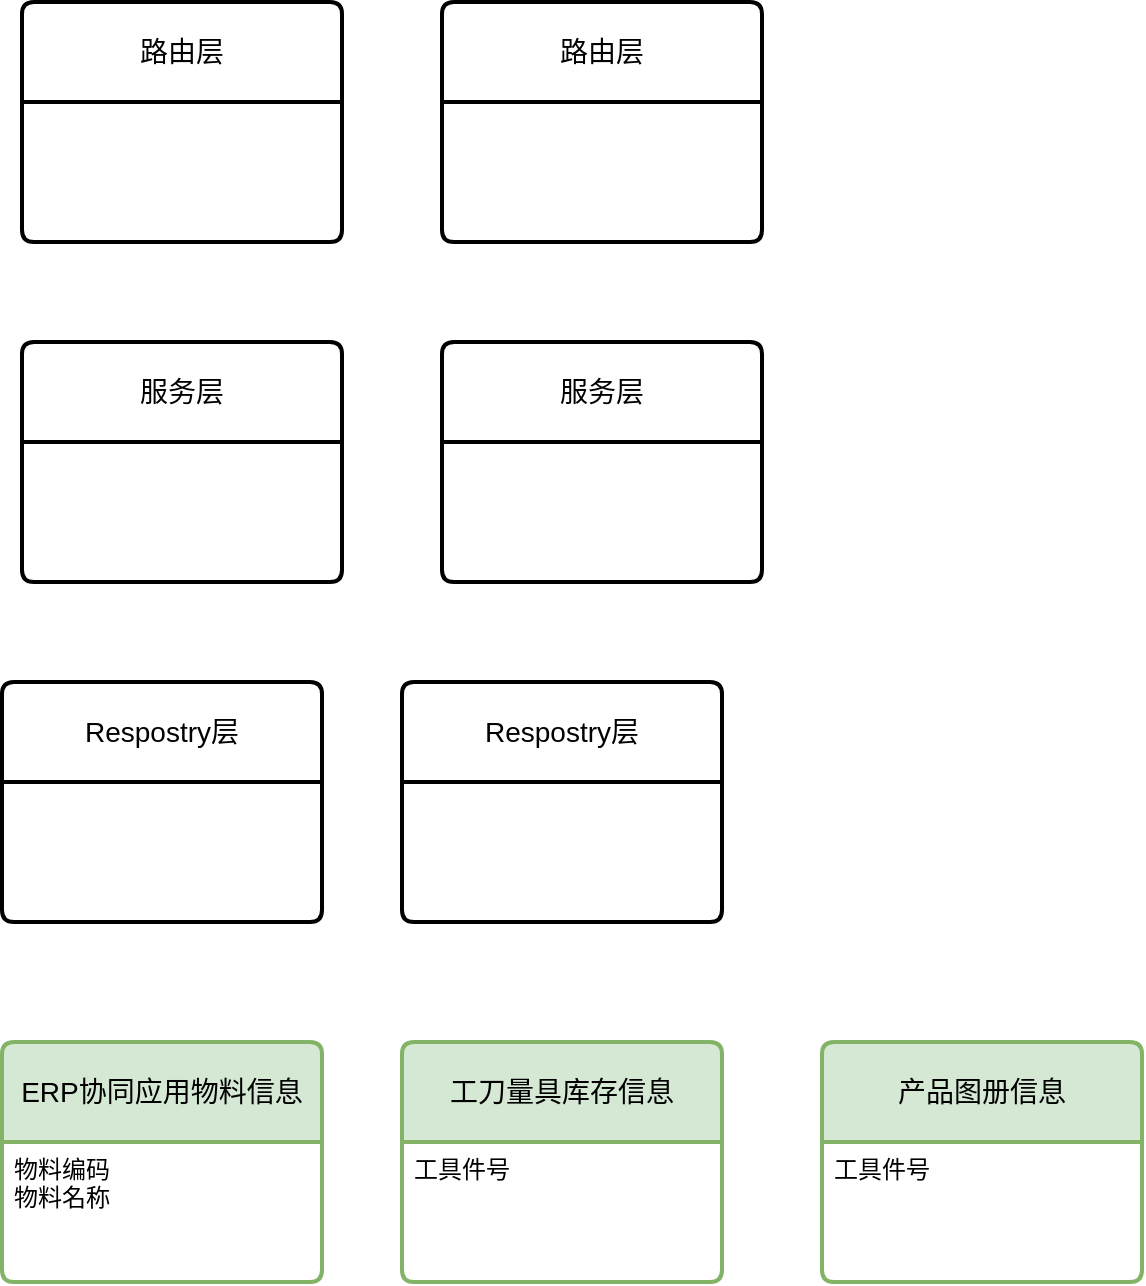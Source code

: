 <mxfile version="24.4.13" type="github">
  <diagram name="第 1 页" id="1SCkTniHAd78GKz6nHHC">
    <mxGraphModel dx="1468" dy="738" grid="1" gridSize="10" guides="1" tooltips="1" connect="1" arrows="1" fold="1" page="1" pageScale="1" pageWidth="827" pageHeight="1169" math="0" shadow="0">
      <root>
        <mxCell id="0" />
        <mxCell id="1" parent="0" />
        <mxCell id="7zg5uooO7zGUEo9tCOfG-1" value="ERP协同应用物料信息" style="swimlane;childLayout=stackLayout;horizontal=1;startSize=50;horizontalStack=0;rounded=1;fontSize=14;fontStyle=0;strokeWidth=2;resizeParent=0;resizeLast=1;shadow=0;dashed=0;align=center;arcSize=4;whiteSpace=wrap;html=1;fillColor=#d5e8d4;strokeColor=#82b366;" vertex="1" parent="1">
          <mxGeometry x="160" y="560" width="160" height="120" as="geometry" />
        </mxCell>
        <mxCell id="7zg5uooO7zGUEo9tCOfG-2" value="物料编码&lt;div&gt;物料名称&lt;/div&gt;" style="align=left;strokeColor=none;fillColor=none;spacingLeft=4;fontSize=12;verticalAlign=top;resizable=0;rotatable=0;part=1;html=1;" vertex="1" parent="7zg5uooO7zGUEo9tCOfG-1">
          <mxGeometry y="50" width="160" height="70" as="geometry" />
        </mxCell>
        <mxCell id="7zg5uooO7zGUEo9tCOfG-5" value="工刀量具库存信息" style="swimlane;childLayout=stackLayout;horizontal=1;startSize=50;horizontalStack=0;rounded=1;fontSize=14;fontStyle=0;strokeWidth=2;resizeParent=0;resizeLast=1;shadow=0;dashed=0;align=center;arcSize=4;whiteSpace=wrap;html=1;fillColor=#d5e8d4;strokeColor=#82b366;" vertex="1" parent="1">
          <mxGeometry x="360" y="560" width="160" height="120" as="geometry" />
        </mxCell>
        <mxCell id="7zg5uooO7zGUEo9tCOfG-6" value="工具件号" style="align=left;strokeColor=none;fillColor=none;spacingLeft=4;fontSize=12;verticalAlign=top;resizable=0;rotatable=0;part=1;html=1;" vertex="1" parent="7zg5uooO7zGUEo9tCOfG-5">
          <mxGeometry y="50" width="160" height="70" as="geometry" />
        </mxCell>
        <mxCell id="7zg5uooO7zGUEo9tCOfG-8" value="Respostry层" style="swimlane;childLayout=stackLayout;horizontal=1;startSize=50;horizontalStack=0;rounded=1;fontSize=14;fontStyle=0;strokeWidth=2;resizeParent=0;resizeLast=1;shadow=0;dashed=0;align=center;arcSize=4;whiteSpace=wrap;html=1;" vertex="1" parent="1">
          <mxGeometry x="160" y="380" width="160" height="120" as="geometry" />
        </mxCell>
        <mxCell id="7zg5uooO7zGUEo9tCOfG-10" value="服务层" style="swimlane;childLayout=stackLayout;horizontal=1;startSize=50;horizontalStack=0;rounded=1;fontSize=14;fontStyle=0;strokeWidth=2;resizeParent=0;resizeLast=1;shadow=0;dashed=0;align=center;arcSize=4;whiteSpace=wrap;html=1;" vertex="1" parent="1">
          <mxGeometry x="170" y="210" width="160" height="120" as="geometry" />
        </mxCell>
        <mxCell id="7zg5uooO7zGUEo9tCOfG-11" value="路由层" style="swimlane;childLayout=stackLayout;horizontal=1;startSize=50;horizontalStack=0;rounded=1;fontSize=14;fontStyle=0;strokeWidth=2;resizeParent=0;resizeLast=1;shadow=0;dashed=0;align=center;arcSize=4;whiteSpace=wrap;html=1;" vertex="1" parent="1">
          <mxGeometry x="170" y="40" width="160" height="120" as="geometry" />
        </mxCell>
        <mxCell id="7zg5uooO7zGUEo9tCOfG-12" value="Respostry层" style="swimlane;childLayout=stackLayout;horizontal=1;startSize=50;horizontalStack=0;rounded=1;fontSize=14;fontStyle=0;strokeWidth=2;resizeParent=0;resizeLast=1;shadow=0;dashed=0;align=center;arcSize=4;whiteSpace=wrap;html=1;" vertex="1" parent="1">
          <mxGeometry x="360" y="380" width="160" height="120" as="geometry" />
        </mxCell>
        <mxCell id="7zg5uooO7zGUEo9tCOfG-13" value="服务层" style="swimlane;childLayout=stackLayout;horizontal=1;startSize=50;horizontalStack=0;rounded=1;fontSize=14;fontStyle=0;strokeWidth=2;resizeParent=0;resizeLast=1;shadow=0;dashed=0;align=center;arcSize=4;whiteSpace=wrap;html=1;" vertex="1" parent="1">
          <mxGeometry x="380" y="210" width="160" height="120" as="geometry" />
        </mxCell>
        <mxCell id="7zg5uooO7zGUEo9tCOfG-14" value="路由层" style="swimlane;childLayout=stackLayout;horizontal=1;startSize=50;horizontalStack=0;rounded=1;fontSize=14;fontStyle=0;strokeWidth=2;resizeParent=0;resizeLast=1;shadow=0;dashed=0;align=center;arcSize=4;whiteSpace=wrap;html=1;" vertex="1" parent="1">
          <mxGeometry x="380" y="40" width="160" height="120" as="geometry" />
        </mxCell>
        <mxCell id="7zg5uooO7zGUEo9tCOfG-15" value="产品图册信息" style="swimlane;childLayout=stackLayout;horizontal=1;startSize=50;horizontalStack=0;rounded=1;fontSize=14;fontStyle=0;strokeWidth=2;resizeParent=0;resizeLast=1;shadow=0;dashed=0;align=center;arcSize=4;whiteSpace=wrap;html=1;fillColor=#d5e8d4;strokeColor=#82b366;" vertex="1" parent="1">
          <mxGeometry x="570" y="560" width="160" height="120" as="geometry" />
        </mxCell>
        <mxCell id="7zg5uooO7zGUEo9tCOfG-16" value="工具件号" style="align=left;strokeColor=none;fillColor=none;spacingLeft=4;fontSize=12;verticalAlign=top;resizable=0;rotatable=0;part=1;html=1;" vertex="1" parent="7zg5uooO7zGUEo9tCOfG-15">
          <mxGeometry y="50" width="160" height="70" as="geometry" />
        </mxCell>
      </root>
    </mxGraphModel>
  </diagram>
</mxfile>
